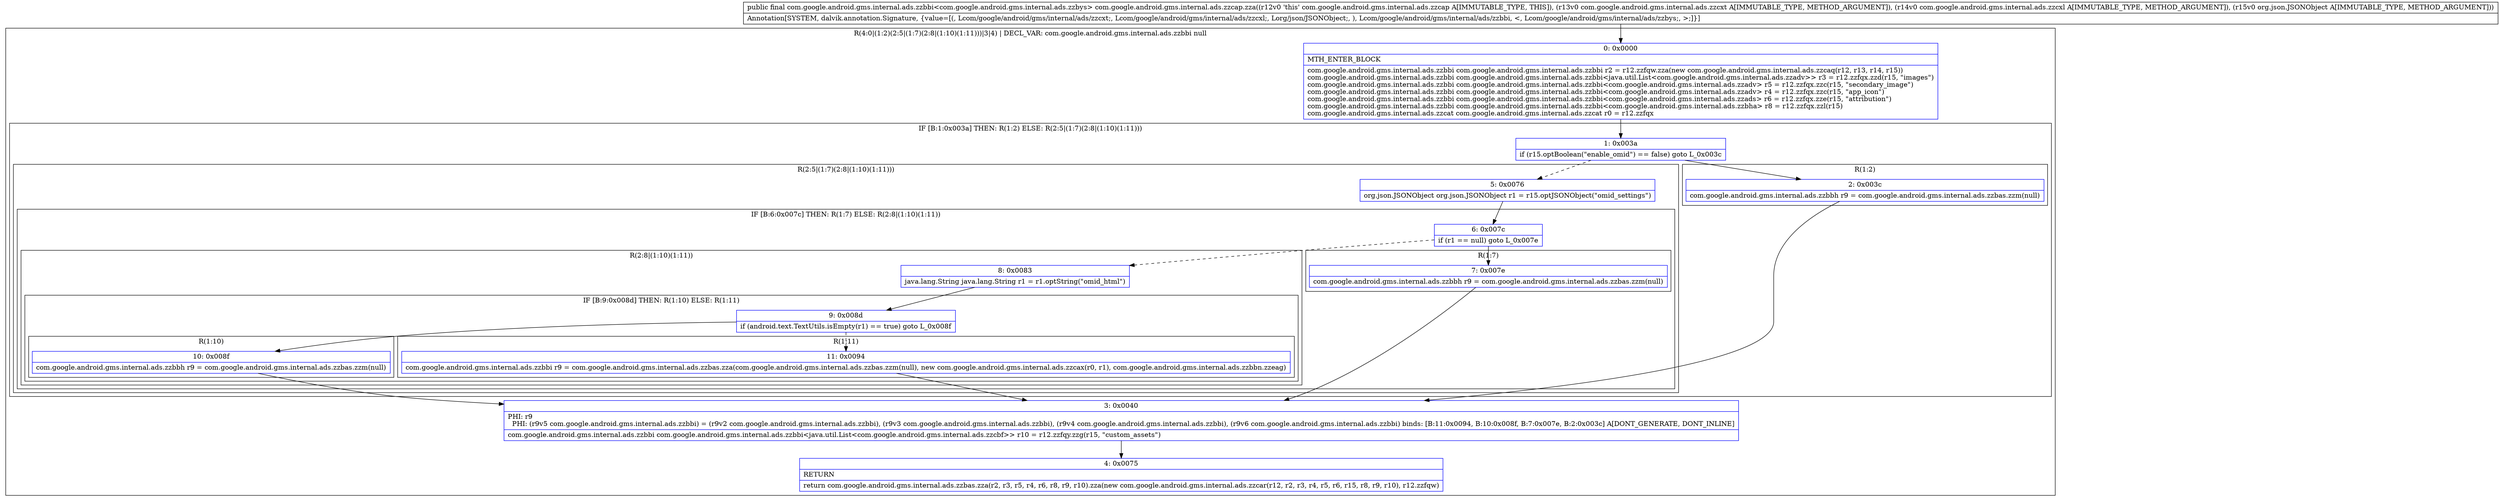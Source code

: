 digraph "CFG forcom.google.android.gms.internal.ads.zzcap.zza(Lcom\/google\/android\/gms\/internal\/ads\/zzcxt;Lcom\/google\/android\/gms\/internal\/ads\/zzcxl;Lorg\/json\/JSONObject;)Lcom\/google\/android\/gms\/internal\/ads\/zzbbi;" {
subgraph cluster_Region_1724346707 {
label = "R(4:0|(1:2)(2:5|(1:7)(2:8|(1:10)(1:11)))|3|4) | DECL_VAR: com.google.android.gms.internal.ads.zzbbi null\l";
node [shape=record,color=blue];
Node_0 [shape=record,label="{0\:\ 0x0000|MTH_ENTER_BLOCK\l|com.google.android.gms.internal.ads.zzbbi com.google.android.gms.internal.ads.zzbbi r2 = r12.zzfqw.zza(new com.google.android.gms.internal.ads.zzcaq(r12, r13, r14, r15))\lcom.google.android.gms.internal.ads.zzbbi com.google.android.gms.internal.ads.zzbbi\<java.util.List\<com.google.android.gms.internal.ads.zzadv\>\> r3 = r12.zzfqx.zzd(r15, \"images\")\lcom.google.android.gms.internal.ads.zzbbi com.google.android.gms.internal.ads.zzbbi\<com.google.android.gms.internal.ads.zzadv\> r5 = r12.zzfqx.zzc(r15, \"secondary_image\")\lcom.google.android.gms.internal.ads.zzbbi com.google.android.gms.internal.ads.zzbbi\<com.google.android.gms.internal.ads.zzadv\> r4 = r12.zzfqx.zzc(r15, \"app_icon\")\lcom.google.android.gms.internal.ads.zzbbi com.google.android.gms.internal.ads.zzbbi\<com.google.android.gms.internal.ads.zzads\> r6 = r12.zzfqx.zze(r15, \"attribution\")\lcom.google.android.gms.internal.ads.zzbbi com.google.android.gms.internal.ads.zzbbi\<com.google.android.gms.internal.ads.zzbha\> r8 = r12.zzfqx.zzl(r15)\lcom.google.android.gms.internal.ads.zzcat com.google.android.gms.internal.ads.zzcat r0 = r12.zzfqx\l}"];
subgraph cluster_IfRegion_1008578451 {
label = "IF [B:1:0x003a] THEN: R(1:2) ELSE: R(2:5|(1:7)(2:8|(1:10)(1:11)))";
node [shape=record,color=blue];
Node_1 [shape=record,label="{1\:\ 0x003a|if (r15.optBoolean(\"enable_omid\") == false) goto L_0x003c\l}"];
subgraph cluster_Region_2087120443 {
label = "R(1:2)";
node [shape=record,color=blue];
Node_2 [shape=record,label="{2\:\ 0x003c|com.google.android.gms.internal.ads.zzbbh r9 = com.google.android.gms.internal.ads.zzbas.zzm(null)\l}"];
}
subgraph cluster_Region_1100327837 {
label = "R(2:5|(1:7)(2:8|(1:10)(1:11)))";
node [shape=record,color=blue];
Node_5 [shape=record,label="{5\:\ 0x0076|org.json.JSONObject org.json.JSONObject r1 = r15.optJSONObject(\"omid_settings\")\l}"];
subgraph cluster_IfRegion_915337097 {
label = "IF [B:6:0x007c] THEN: R(1:7) ELSE: R(2:8|(1:10)(1:11))";
node [shape=record,color=blue];
Node_6 [shape=record,label="{6\:\ 0x007c|if (r1 == null) goto L_0x007e\l}"];
subgraph cluster_Region_1695473189 {
label = "R(1:7)";
node [shape=record,color=blue];
Node_7 [shape=record,label="{7\:\ 0x007e|com.google.android.gms.internal.ads.zzbbh r9 = com.google.android.gms.internal.ads.zzbas.zzm(null)\l}"];
}
subgraph cluster_Region_1797148130 {
label = "R(2:8|(1:10)(1:11))";
node [shape=record,color=blue];
Node_8 [shape=record,label="{8\:\ 0x0083|java.lang.String java.lang.String r1 = r1.optString(\"omid_html\")\l}"];
subgraph cluster_IfRegion_1209535553 {
label = "IF [B:9:0x008d] THEN: R(1:10) ELSE: R(1:11)";
node [shape=record,color=blue];
Node_9 [shape=record,label="{9\:\ 0x008d|if (android.text.TextUtils.isEmpty(r1) == true) goto L_0x008f\l}"];
subgraph cluster_Region_616406940 {
label = "R(1:10)";
node [shape=record,color=blue];
Node_10 [shape=record,label="{10\:\ 0x008f|com.google.android.gms.internal.ads.zzbbh r9 = com.google.android.gms.internal.ads.zzbas.zzm(null)\l}"];
}
subgraph cluster_Region_1722331577 {
label = "R(1:11)";
node [shape=record,color=blue];
Node_11 [shape=record,label="{11\:\ 0x0094|com.google.android.gms.internal.ads.zzbbi r9 = com.google.android.gms.internal.ads.zzbas.zza(com.google.android.gms.internal.ads.zzbas.zzm(null), new com.google.android.gms.internal.ads.zzcax(r0, r1), com.google.android.gms.internal.ads.zzbbn.zzeag)\l}"];
}
}
}
}
}
}
Node_3 [shape=record,label="{3\:\ 0x0040|PHI: r9 \l  PHI: (r9v5 com.google.android.gms.internal.ads.zzbbi) = (r9v2 com.google.android.gms.internal.ads.zzbbi), (r9v3 com.google.android.gms.internal.ads.zzbbi), (r9v4 com.google.android.gms.internal.ads.zzbbi), (r9v6 com.google.android.gms.internal.ads.zzbbi) binds: [B:11:0x0094, B:10:0x008f, B:7:0x007e, B:2:0x003c] A[DONT_GENERATE, DONT_INLINE]\l|com.google.android.gms.internal.ads.zzbbi com.google.android.gms.internal.ads.zzbbi\<java.util.List\<com.google.android.gms.internal.ads.zzcbf\>\> r10 = r12.zzfqy.zzg(r15, \"custom_assets\")\l}"];
Node_4 [shape=record,label="{4\:\ 0x0075|RETURN\l|return com.google.android.gms.internal.ads.zzbas.zza(r2, r3, r5, r4, r6, r8, r9, r10).zza(new com.google.android.gms.internal.ads.zzcar(r12, r2, r3, r4, r5, r6, r15, r8, r9, r10), r12.zzfqw)\l}"];
}
MethodNode[shape=record,label="{public final com.google.android.gms.internal.ads.zzbbi\<com.google.android.gms.internal.ads.zzbys\> com.google.android.gms.internal.ads.zzcap.zza((r12v0 'this' com.google.android.gms.internal.ads.zzcap A[IMMUTABLE_TYPE, THIS]), (r13v0 com.google.android.gms.internal.ads.zzcxt A[IMMUTABLE_TYPE, METHOD_ARGUMENT]), (r14v0 com.google.android.gms.internal.ads.zzcxl A[IMMUTABLE_TYPE, METHOD_ARGUMENT]), (r15v0 org.json.JSONObject A[IMMUTABLE_TYPE, METHOD_ARGUMENT]))  | Annotation[SYSTEM, dalvik.annotation.Signature, \{value=[(, Lcom\/google\/android\/gms\/internal\/ads\/zzcxt;, Lcom\/google\/android\/gms\/internal\/ads\/zzcxl;, Lorg\/json\/JSONObject;, ), Lcom\/google\/android\/gms\/internal\/ads\/zzbbi, \<, Lcom\/google\/android\/gms\/internal\/ads\/zzbys;, \>;]\}]\l}"];
MethodNode -> Node_0;
Node_0 -> Node_1;
Node_1 -> Node_2;
Node_1 -> Node_5[style=dashed];
Node_2 -> Node_3;
Node_5 -> Node_6;
Node_6 -> Node_7;
Node_6 -> Node_8[style=dashed];
Node_7 -> Node_3;
Node_8 -> Node_9;
Node_9 -> Node_10;
Node_9 -> Node_11[style=dashed];
Node_10 -> Node_3;
Node_11 -> Node_3;
Node_3 -> Node_4;
}


